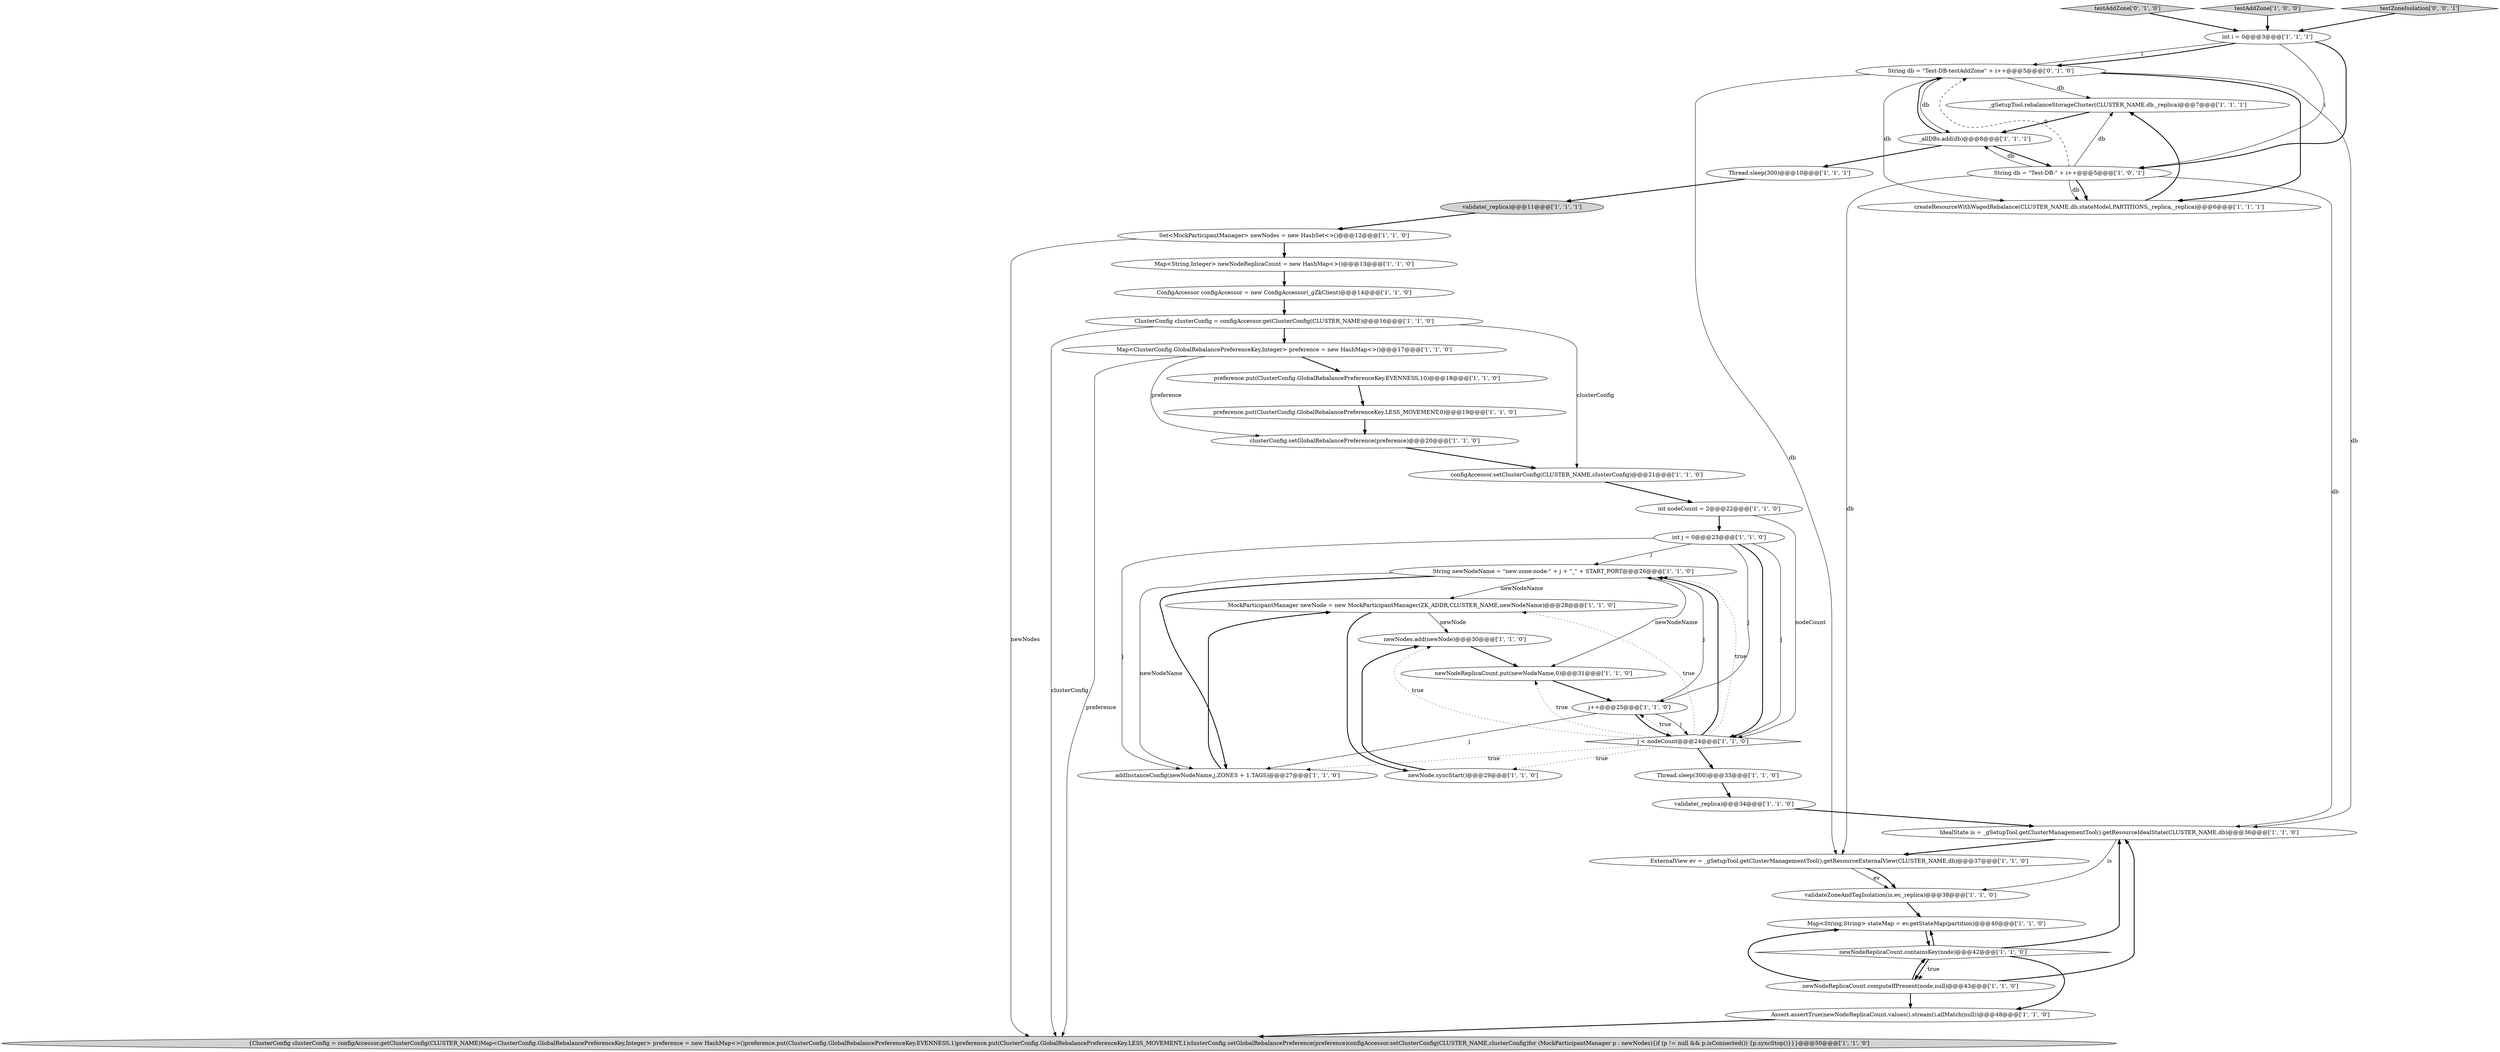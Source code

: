 digraph {
25 [style = filled, label = "{ClusterConfig clusterConfig = configAccessor.getClusterConfig(CLUSTER_NAME)Map<ClusterConfig.GlobalRebalancePreferenceKey,Integer> preference = new HashMap<>()preference.put(ClusterConfig.GlobalRebalancePreferenceKey.EVENNESS,1)preference.put(ClusterConfig.GlobalRebalancePreferenceKey.LESS_MOVEMENT,1)clusterConfig.setGlobalRebalancePreference(preference)configAccessor.setClusterConfig(CLUSTER_NAME,clusterConfig)for (MockParticipantManager p : newNodes){if (p != null && p.isConnected()) {p.syncStop()}}}@@@50@@@['1', '1', '0']", fillcolor = lightgray, shape = ellipse image = "AAA0AAABBB1BBB"];
5 [style = filled, label = "Set<MockParticipantManager> newNodes = new HashSet<>()@@@12@@@['1', '1', '0']", fillcolor = white, shape = ellipse image = "AAA0AAABBB1BBB"];
9 [style = filled, label = "configAccessor.setClusterConfig(CLUSTER_NAME,clusterConfig)@@@21@@@['1', '1', '0']", fillcolor = white, shape = ellipse image = "AAA0AAABBB1BBB"];
34 [style = filled, label = "MockParticipantManager newNode = new MockParticipantManager(ZK_ADDR,CLUSTER_NAME,newNodeName)@@@28@@@['1', '1', '0']", fillcolor = white, shape = ellipse image = "AAA0AAABBB1BBB"];
38 [style = filled, label = "String db = \"Test-DB-testAddZone\" + i++@@@5@@@['0', '1', '0']", fillcolor = white, shape = ellipse image = "AAA1AAABBB2BBB"];
14 [style = filled, label = "ClusterConfig clusterConfig = configAccessor.getClusterConfig(CLUSTER_NAME)@@@16@@@['1', '1', '0']", fillcolor = white, shape = ellipse image = "AAA0AAABBB1BBB"];
23 [style = filled, label = "int j = 0@@@23@@@['1', '1', '0']", fillcolor = white, shape = ellipse image = "AAA0AAABBB1BBB"];
17 [style = filled, label = "String newNodeName = \"new-zone-node-\" + j + \"_\" + START_PORT@@@26@@@['1', '1', '0']", fillcolor = white, shape = ellipse image = "AAA0AAABBB1BBB"];
7 [style = filled, label = "_gSetupTool.rebalanceStorageCluster(CLUSTER_NAME,db,_replica)@@@7@@@['1', '1', '1']", fillcolor = white, shape = ellipse image = "AAA0AAABBB1BBB"];
31 [style = filled, label = "int nodeCount = 2@@@22@@@['1', '1', '0']", fillcolor = white, shape = ellipse image = "AAA0AAABBB1BBB"];
26 [style = filled, label = "preference.put(ClusterConfig.GlobalRebalancePreferenceKey.LESS_MOVEMENT,0)@@@19@@@['1', '1', '0']", fillcolor = white, shape = ellipse image = "AAA0AAABBB1BBB"];
35 [style = filled, label = "newNodeReplicaCount.containsKey(node)@@@42@@@['1', '1', '0']", fillcolor = white, shape = diamond image = "AAA0AAABBB1BBB"];
16 [style = filled, label = "createResourceWithWagedRebalance(CLUSTER_NAME,db,stateModel,PARTITIONS,_replica,_replica)@@@6@@@['1', '1', '1']", fillcolor = white, shape = ellipse image = "AAA0AAABBB1BBB"];
37 [style = filled, label = "testAddZone['0', '1', '0']", fillcolor = lightgray, shape = diamond image = "AAA0AAABBB2BBB"];
4 [style = filled, label = "Map<ClusterConfig.GlobalRebalancePreferenceKey,Integer> preference = new HashMap<>()@@@17@@@['1', '1', '0']", fillcolor = white, shape = ellipse image = "AAA0AAABBB1BBB"];
11 [style = filled, label = "testAddZone['1', '0', '0']", fillcolor = lightgray, shape = diamond image = "AAA0AAABBB1BBB"];
6 [style = filled, label = "j++@@@25@@@['1', '1', '0']", fillcolor = white, shape = ellipse image = "AAA0AAABBB1BBB"];
28 [style = filled, label = "validate(_replica)@@@11@@@['1', '1', '1']", fillcolor = lightgray, shape = ellipse image = "AAA0AAABBB1BBB"];
8 [style = filled, label = "IdealState is = _gSetupTool.getClusterManagementTool().getResourceIdealState(CLUSTER_NAME,db)@@@36@@@['1', '1', '0']", fillcolor = white, shape = ellipse image = "AAA0AAABBB1BBB"];
24 [style = filled, label = "newNodes.add(newNode)@@@30@@@['1', '1', '0']", fillcolor = white, shape = ellipse image = "AAA0AAABBB1BBB"];
27 [style = filled, label = "j < nodeCount@@@24@@@['1', '1', '0']", fillcolor = white, shape = diamond image = "AAA0AAABBB1BBB"];
30 [style = filled, label = "String db = \"Test-DB-\" + i++@@@5@@@['1', '0', '1']", fillcolor = white, shape = ellipse image = "AAA0AAABBB1BBB"];
1 [style = filled, label = "newNode.syncStart()@@@29@@@['1', '1', '0']", fillcolor = white, shape = ellipse image = "AAA0AAABBB1BBB"];
0 [style = filled, label = "Thread.sleep(300)@@@10@@@['1', '1', '1']", fillcolor = white, shape = ellipse image = "AAA0AAABBB1BBB"];
13 [style = filled, label = "preference.put(ClusterConfig.GlobalRebalancePreferenceKey.EVENNESS,10)@@@18@@@['1', '1', '0']", fillcolor = white, shape = ellipse image = "AAA0AAABBB1BBB"];
36 [style = filled, label = "validateZoneAndTagIsolation(is,ev,_replica)@@@38@@@['1', '1', '0']", fillcolor = white, shape = ellipse image = "AAA0AAABBB1BBB"];
32 [style = filled, label = "Map<String,String> stateMap = ev.getStateMap(partition)@@@40@@@['1', '1', '0']", fillcolor = white, shape = ellipse image = "AAA0AAABBB1BBB"];
21 [style = filled, label = "ExternalView ev = _gSetupTool.getClusterManagementTool().getResourceExternalView(CLUSTER_NAME,db)@@@37@@@['1', '1', '0']", fillcolor = white, shape = ellipse image = "AAA0AAABBB1BBB"];
29 [style = filled, label = "ConfigAccessor configAccessor = new ConfigAccessor(_gZkClient)@@@14@@@['1', '1', '0']", fillcolor = white, shape = ellipse image = "AAA0AAABBB1BBB"];
33 [style = filled, label = "int i = 0@@@3@@@['1', '1', '1']", fillcolor = white, shape = ellipse image = "AAA0AAABBB1BBB"];
18 [style = filled, label = "newNodeReplicaCount.computeIfPresent(node,null)@@@43@@@['1', '1', '0']", fillcolor = white, shape = ellipse image = "AAA0AAABBB1BBB"];
22 [style = filled, label = "Assert.assertTrue(newNodeReplicaCount.values().stream().allMatch(null))@@@48@@@['1', '1', '0']", fillcolor = white, shape = ellipse image = "AAA0AAABBB1BBB"];
2 [style = filled, label = "clusterConfig.setGlobalRebalancePreference(preference)@@@20@@@['1', '1', '0']", fillcolor = white, shape = ellipse image = "AAA0AAABBB1BBB"];
39 [style = filled, label = "testZoneIsolation['0', '0', '1']", fillcolor = lightgray, shape = diamond image = "AAA0AAABBB3BBB"];
20 [style = filled, label = "_allDBs.add(db)@@@8@@@['1', '1', '1']", fillcolor = white, shape = ellipse image = "AAA0AAABBB1BBB"];
19 [style = filled, label = "Thread.sleep(300)@@@33@@@['1', '1', '0']", fillcolor = white, shape = ellipse image = "AAA0AAABBB1BBB"];
10 [style = filled, label = "validate(_replica)@@@34@@@['1', '1', '0']", fillcolor = white, shape = ellipse image = "AAA0AAABBB1BBB"];
12 [style = filled, label = "Map<String,Integer> newNodeReplicaCount = new HashMap<>()@@@13@@@['1', '1', '0']", fillcolor = white, shape = ellipse image = "AAA0AAABBB1BBB"];
3 [style = filled, label = "newNodeReplicaCount.put(newNodeName,0)@@@31@@@['1', '1', '0']", fillcolor = white, shape = ellipse image = "AAA0AAABBB1BBB"];
15 [style = filled, label = "addInstanceConfig(newNodeName,j,ZONES + 1,TAGS)@@@27@@@['1', '1', '0']", fillcolor = white, shape = ellipse image = "AAA0AAABBB1BBB"];
26->2 [style = bold, label=""];
5->25 [style = solid, label="newNodes"];
9->31 [style = bold, label=""];
6->27 [style = solid, label="j"];
37->33 [style = bold, label=""];
27->15 [style = dotted, label="true"];
27->24 [style = dotted, label="true"];
14->9 [style = solid, label="clusterConfig"];
17->3 [style = solid, label="newNodeName"];
38->8 [style = solid, label="db"];
35->32 [style = bold, label=""];
3->6 [style = bold, label=""];
38->21 [style = solid, label="db"];
38->7 [style = solid, label="db"];
20->30 [style = bold, label=""];
4->25 [style = solid, label="preference"];
35->18 [style = bold, label=""];
35->18 [style = dotted, label="true"];
23->6 [style = solid, label="j"];
15->34 [style = bold, label=""];
16->7 [style = bold, label=""];
4->2 [style = solid, label="preference"];
21->36 [style = solid, label="ev"];
5->12 [style = bold, label=""];
27->19 [style = bold, label=""];
20->0 [style = bold, label=""];
35->22 [style = bold, label=""];
33->30 [style = solid, label="i"];
31->23 [style = bold, label=""];
23->27 [style = bold, label=""];
13->26 [style = bold, label=""];
39->33 [style = bold, label=""];
27->3 [style = dotted, label="true"];
30->8 [style = solid, label="db"];
7->20 [style = bold, label=""];
30->16 [style = bold, label=""];
8->36 [style = solid, label="is"];
6->27 [style = bold, label=""];
18->32 [style = bold, label=""];
38->16 [style = bold, label=""];
34->24 [style = solid, label="newNode"];
27->17 [style = bold, label=""];
17->15 [style = bold, label=""];
22->25 [style = bold, label=""];
30->38 [style = dashed, label="0"];
27->6 [style = dotted, label="true"];
12->29 [style = bold, label=""];
23->15 [style = solid, label="j"];
35->8 [style = bold, label=""];
29->14 [style = bold, label=""];
18->8 [style = bold, label=""];
21->36 [style = bold, label=""];
38->20 [style = solid, label="db"];
27->1 [style = dotted, label="true"];
6->15 [style = solid, label="j"];
17->34 [style = solid, label="newNodeName"];
18->22 [style = bold, label=""];
31->27 [style = solid, label="nodeCount"];
30->21 [style = solid, label="db"];
30->16 [style = solid, label="db"];
30->7 [style = solid, label="db"];
33->38 [style = solid, label="i"];
10->8 [style = bold, label=""];
30->20 [style = solid, label="db"];
1->24 [style = bold, label=""];
8->21 [style = bold, label=""];
2->9 [style = bold, label=""];
24->3 [style = bold, label=""];
33->38 [style = bold, label=""];
28->5 [style = bold, label=""];
17->15 [style = solid, label="newNodeName"];
36->32 [style = bold, label=""];
4->13 [style = bold, label=""];
6->17 [style = solid, label="j"];
18->35 [style = bold, label=""];
38->16 [style = solid, label="db"];
19->10 [style = bold, label=""];
11->33 [style = bold, label=""];
27->17 [style = dotted, label="true"];
27->34 [style = dotted, label="true"];
23->27 [style = solid, label="j"];
23->17 [style = solid, label="j"];
33->30 [style = bold, label=""];
32->35 [style = bold, label=""];
20->38 [style = bold, label=""];
0->28 [style = bold, label=""];
14->4 [style = bold, label=""];
14->25 [style = solid, label="clusterConfig"];
34->1 [style = bold, label=""];
}
